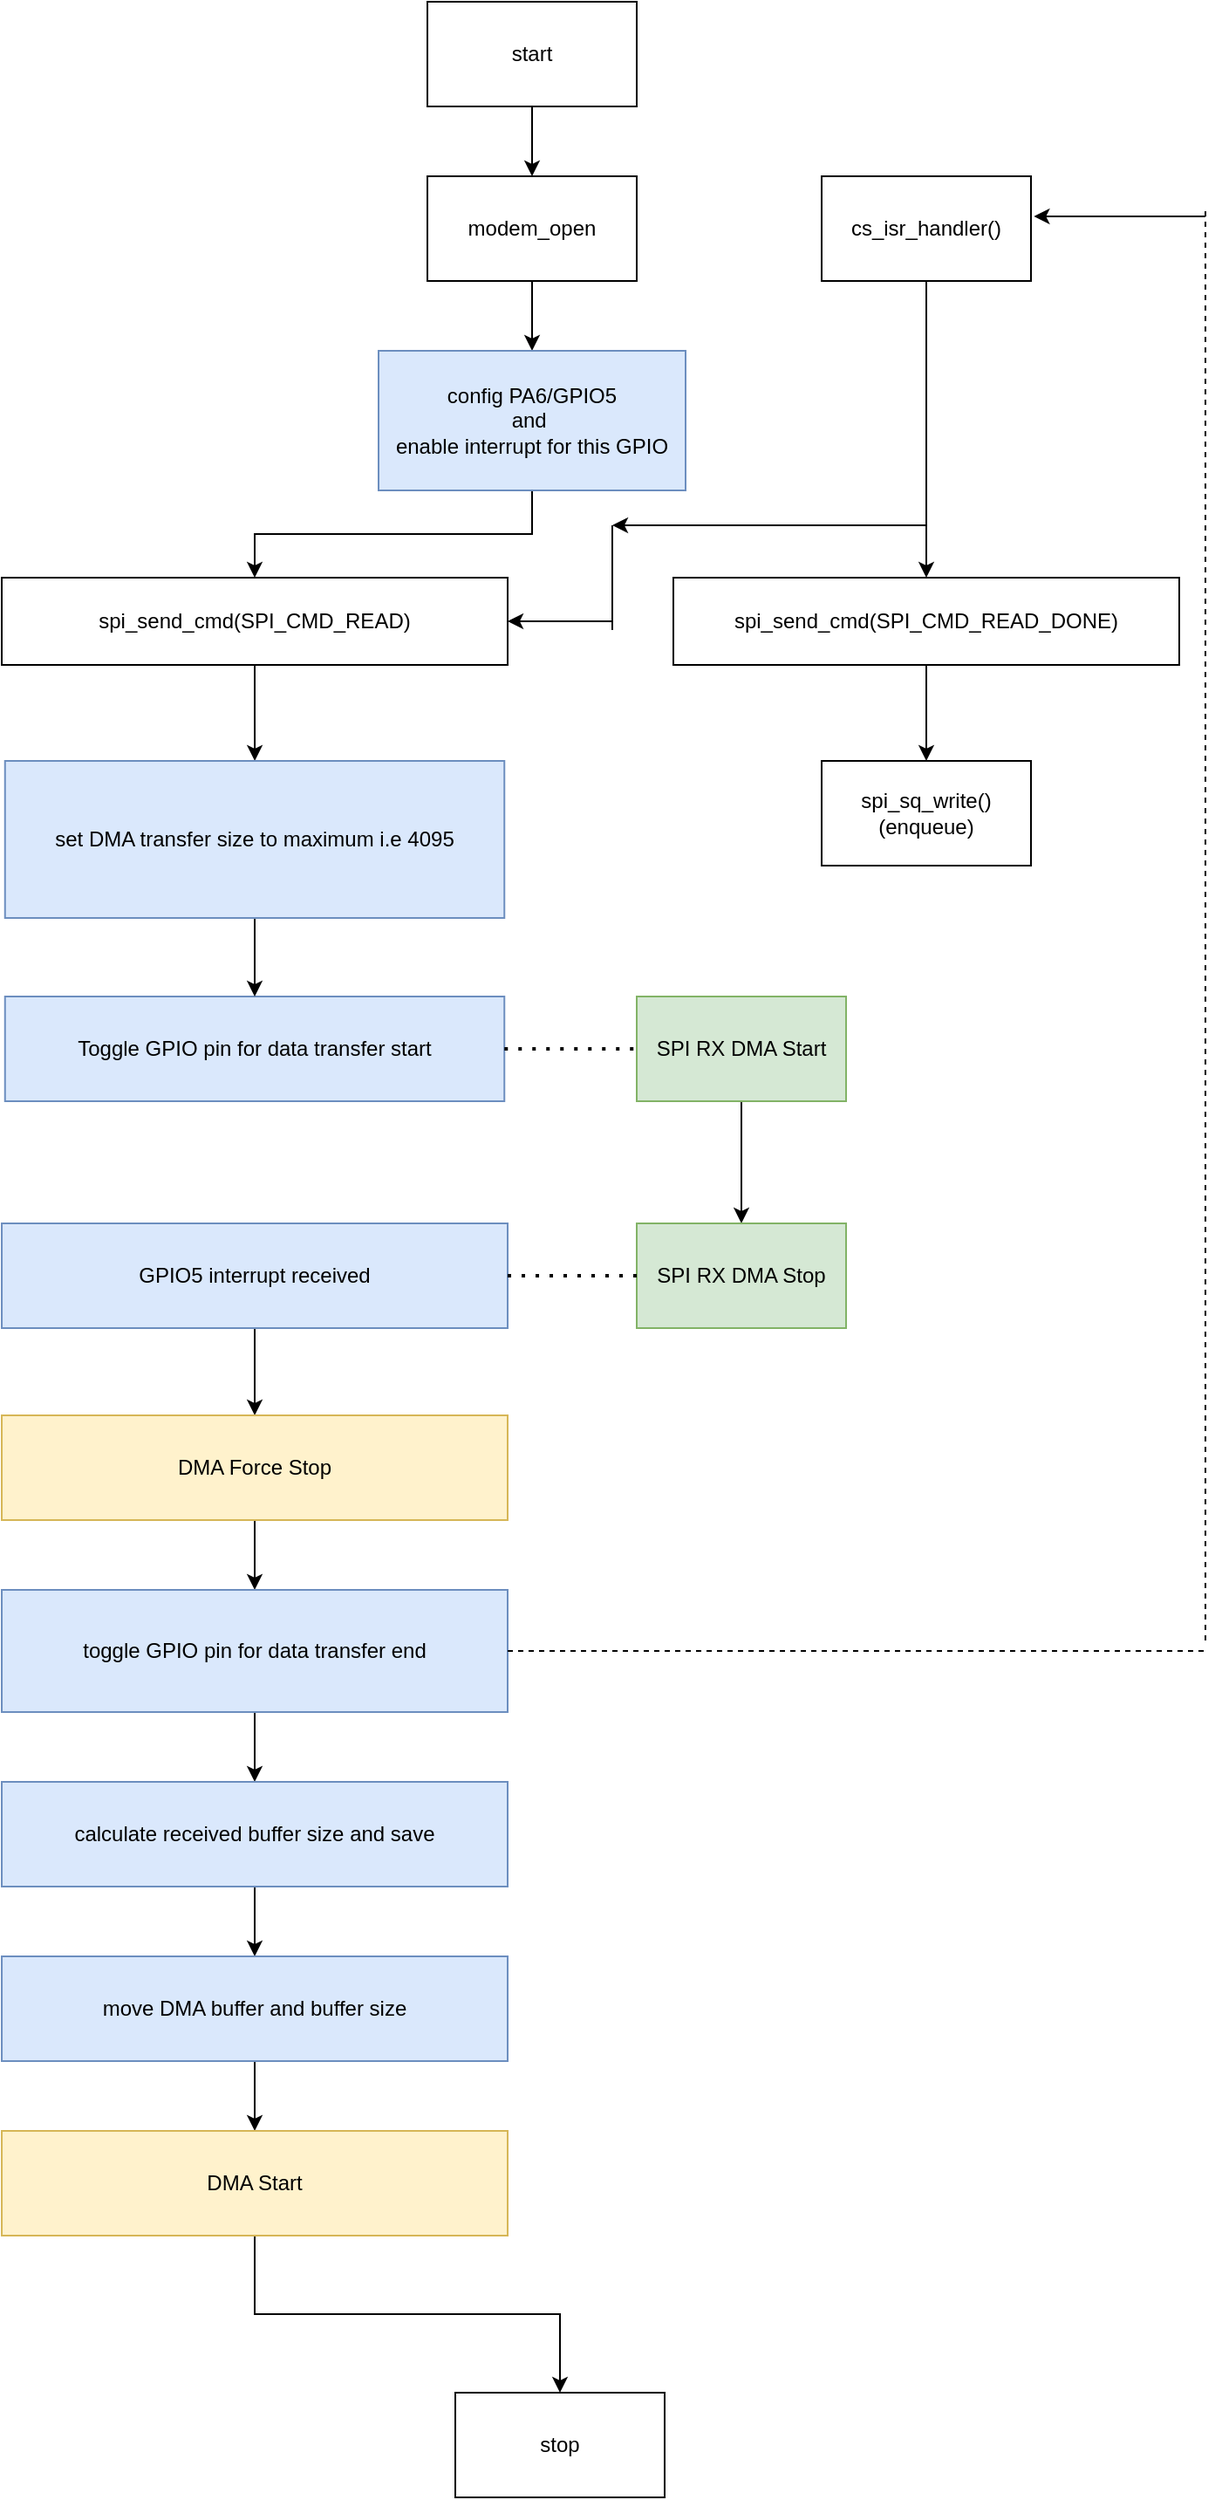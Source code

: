 <mxfile version="24.2.1" type="github">
  <diagram name="Page-1" id="CQZd7gSvVK9HG8uiHv_m">
    <mxGraphModel dx="1221" dy="733" grid="1" gridSize="10" guides="1" tooltips="1" connect="1" arrows="1" fold="1" page="1" pageScale="1" pageWidth="827" pageHeight="1169" math="0" shadow="0">
      <root>
        <mxCell id="0" />
        <mxCell id="1" parent="0" />
        <mxCell id="0A7_gJX32q4vAlVc6kxc-20" value="" style="edgeStyle=orthogonalEdgeStyle;rounded=0;orthogonalLoop=1;jettySize=auto;html=1;" edge="1" parent="1" source="0A7_gJX32q4vAlVc6kxc-1" target="0A7_gJX32q4vAlVc6kxc-2">
          <mxGeometry relative="1" as="geometry" />
        </mxCell>
        <mxCell id="0A7_gJX32q4vAlVc6kxc-1" value="start" style="rounded=0;whiteSpace=wrap;html=1;" vertex="1" parent="1">
          <mxGeometry x="354" y="60" width="120" height="60" as="geometry" />
        </mxCell>
        <mxCell id="0A7_gJX32q4vAlVc6kxc-21" value="" style="edgeStyle=orthogonalEdgeStyle;rounded=0;orthogonalLoop=1;jettySize=auto;html=1;" edge="1" parent="1" source="0A7_gJX32q4vAlVc6kxc-2" target="0A7_gJX32q4vAlVc6kxc-3">
          <mxGeometry relative="1" as="geometry" />
        </mxCell>
        <mxCell id="0A7_gJX32q4vAlVc6kxc-2" value="modem_open" style="rounded=0;whiteSpace=wrap;html=1;" vertex="1" parent="1">
          <mxGeometry x="354" y="160" width="120" height="60" as="geometry" />
        </mxCell>
        <mxCell id="0A7_gJX32q4vAlVc6kxc-22" value="" style="edgeStyle=orthogonalEdgeStyle;rounded=0;orthogonalLoop=1;jettySize=auto;html=1;" edge="1" parent="1" source="0A7_gJX32q4vAlVc6kxc-3" target="0A7_gJX32q4vAlVc6kxc-4">
          <mxGeometry relative="1" as="geometry" />
        </mxCell>
        <mxCell id="0A7_gJX32q4vAlVc6kxc-3" value="config PA6/GPIO5&lt;br&gt;and&amp;nbsp;&lt;br&gt;enable interrupt for this GPIO" style="rounded=0;whiteSpace=wrap;html=1;fillColor=#dae8fc;strokeColor=#6c8ebf;" vertex="1" parent="1">
          <mxGeometry x="326" y="260" width="176" height="80" as="geometry" />
        </mxCell>
        <mxCell id="0A7_gJX32q4vAlVc6kxc-28" value="" style="edgeStyle=orthogonalEdgeStyle;rounded=0;orthogonalLoop=1;jettySize=auto;html=1;" edge="1" parent="1" source="0A7_gJX32q4vAlVc6kxc-4" target="0A7_gJX32q4vAlVc6kxc-8">
          <mxGeometry relative="1" as="geometry" />
        </mxCell>
        <mxCell id="0A7_gJX32q4vAlVc6kxc-4" value="spi_send_cmd(SPI_CMD_READ)" style="rounded=0;whiteSpace=wrap;html=1;" vertex="1" parent="1">
          <mxGeometry x="110" y="390" width="290" height="50" as="geometry" />
        </mxCell>
        <mxCell id="0A7_gJX32q4vAlVc6kxc-27" value="" style="edgeStyle=orthogonalEdgeStyle;rounded=0;orthogonalLoop=1;jettySize=auto;html=1;" edge="1" parent="1" source="0A7_gJX32q4vAlVc6kxc-5" target="0A7_gJX32q4vAlVc6kxc-15">
          <mxGeometry relative="1" as="geometry" />
        </mxCell>
        <mxCell id="0A7_gJX32q4vAlVc6kxc-5" value="spi_send_cmd(SPI_CMD_READ_DONE)" style="rounded=0;whiteSpace=wrap;html=1;" vertex="1" parent="1">
          <mxGeometry x="495" y="390" width="290" height="50" as="geometry" />
        </mxCell>
        <mxCell id="0A7_gJX32q4vAlVc6kxc-23" style="edgeStyle=orthogonalEdgeStyle;rounded=0;orthogonalLoop=1;jettySize=auto;html=1;entryX=0.5;entryY=0;entryDx=0;entryDy=0;" edge="1" parent="1" source="0A7_gJX32q4vAlVc6kxc-6" target="0A7_gJX32q4vAlVc6kxc-5">
          <mxGeometry relative="1" as="geometry" />
        </mxCell>
        <mxCell id="0A7_gJX32q4vAlVc6kxc-6" value="cs_isr_handler()" style="rounded=0;whiteSpace=wrap;html=1;" vertex="1" parent="1">
          <mxGeometry x="580" y="160" width="120" height="60" as="geometry" />
        </mxCell>
        <mxCell id="0A7_gJX32q4vAlVc6kxc-7" value="Toggle GPIO pin for data transfer start" style="rounded=0;whiteSpace=wrap;html=1;fillColor=#dae8fc;strokeColor=#6c8ebf;" vertex="1" parent="1">
          <mxGeometry x="111.88" y="630" width="286.25" height="60" as="geometry" />
        </mxCell>
        <mxCell id="0A7_gJX32q4vAlVc6kxc-29" value="" style="edgeStyle=orthogonalEdgeStyle;rounded=0;orthogonalLoop=1;jettySize=auto;html=1;" edge="1" parent="1" source="0A7_gJX32q4vAlVc6kxc-8" target="0A7_gJX32q4vAlVc6kxc-7">
          <mxGeometry relative="1" as="geometry" />
        </mxCell>
        <mxCell id="0A7_gJX32q4vAlVc6kxc-8" value="set DMA transfer size to maximum i.e 4095" style="rounded=0;whiteSpace=wrap;html=1;fillColor=#dae8fc;strokeColor=#6c8ebf;" vertex="1" parent="1">
          <mxGeometry x="111.88" y="495" width="286.25" height="90" as="geometry" />
        </mxCell>
        <mxCell id="0A7_gJX32q4vAlVc6kxc-40" value="" style="edgeStyle=orthogonalEdgeStyle;rounded=0;orthogonalLoop=1;jettySize=auto;html=1;" edge="1" parent="1" source="0A7_gJX32q4vAlVc6kxc-9" target="0A7_gJX32q4vAlVc6kxc-11">
          <mxGeometry relative="1" as="geometry" />
        </mxCell>
        <mxCell id="0A7_gJX32q4vAlVc6kxc-9" value="SPI RX DMA Start" style="rounded=0;whiteSpace=wrap;html=1;fillColor=#d5e8d4;strokeColor=#82b366;" vertex="1" parent="1">
          <mxGeometry x="474" y="630" width="120" height="60" as="geometry" />
        </mxCell>
        <mxCell id="0A7_gJX32q4vAlVc6kxc-11" value="SPI RX DMA Stop" style="rounded=0;whiteSpace=wrap;html=1;fillColor=#d5e8d4;strokeColor=#82b366;" vertex="1" parent="1">
          <mxGeometry x="474" y="760" width="120" height="60" as="geometry" />
        </mxCell>
        <mxCell id="0A7_gJX32q4vAlVc6kxc-31" value="" style="edgeStyle=orthogonalEdgeStyle;rounded=0;orthogonalLoop=1;jettySize=auto;html=1;" edge="1" parent="1" source="0A7_gJX32q4vAlVc6kxc-12" target="0A7_gJX32q4vAlVc6kxc-13">
          <mxGeometry relative="1" as="geometry" />
        </mxCell>
        <mxCell id="0A7_gJX32q4vAlVc6kxc-12" value="GPIO5 interrupt received" style="rounded=0;whiteSpace=wrap;html=1;fillColor=#dae8fc;strokeColor=#6c8ebf;" vertex="1" parent="1">
          <mxGeometry x="110.01" y="760" width="290" height="60" as="geometry" />
        </mxCell>
        <mxCell id="0A7_gJX32q4vAlVc6kxc-32" value="" style="edgeStyle=orthogonalEdgeStyle;rounded=0;orthogonalLoop=1;jettySize=auto;html=1;" edge="1" parent="1" source="0A7_gJX32q4vAlVc6kxc-13" target="0A7_gJX32q4vAlVc6kxc-14">
          <mxGeometry relative="1" as="geometry" />
        </mxCell>
        <mxCell id="0A7_gJX32q4vAlVc6kxc-13" value="DMA Force Stop" style="rounded=0;whiteSpace=wrap;html=1;fillColor=#fff2cc;strokeColor=#d6b656;" vertex="1" parent="1">
          <mxGeometry x="110" y="870" width="290" height="60" as="geometry" />
        </mxCell>
        <mxCell id="0A7_gJX32q4vAlVc6kxc-33" value="" style="edgeStyle=orthogonalEdgeStyle;rounded=0;orthogonalLoop=1;jettySize=auto;html=1;" edge="1" parent="1" source="0A7_gJX32q4vAlVc6kxc-14" target="0A7_gJX32q4vAlVc6kxc-16">
          <mxGeometry relative="1" as="geometry" />
        </mxCell>
        <mxCell id="0A7_gJX32q4vAlVc6kxc-14" value="toggle GPIO pin for data transfer end" style="rounded=0;whiteSpace=wrap;html=1;fillColor=#dae8fc;strokeColor=#6c8ebf;" vertex="1" parent="1">
          <mxGeometry x="110" y="970" width="290" height="70" as="geometry" />
        </mxCell>
        <mxCell id="0A7_gJX32q4vAlVc6kxc-15" value="spi_sq_write()&lt;br&gt;(enqueue)" style="rounded=0;whiteSpace=wrap;html=1;" vertex="1" parent="1">
          <mxGeometry x="580" y="495" width="120" height="60" as="geometry" />
        </mxCell>
        <mxCell id="0A7_gJX32q4vAlVc6kxc-34" value="" style="edgeStyle=orthogonalEdgeStyle;rounded=0;orthogonalLoop=1;jettySize=auto;html=1;" edge="1" parent="1" source="0A7_gJX32q4vAlVc6kxc-16" target="0A7_gJX32q4vAlVc6kxc-17">
          <mxGeometry relative="1" as="geometry" />
        </mxCell>
        <mxCell id="0A7_gJX32q4vAlVc6kxc-16" value="calculate received buffer size and save" style="rounded=0;whiteSpace=wrap;html=1;fillColor=#dae8fc;strokeColor=#6c8ebf;" vertex="1" parent="1">
          <mxGeometry x="110" y="1080" width="290" height="60" as="geometry" />
        </mxCell>
        <mxCell id="0A7_gJX32q4vAlVc6kxc-35" value="" style="edgeStyle=orthogonalEdgeStyle;rounded=0;orthogonalLoop=1;jettySize=auto;html=1;" edge="1" parent="1" source="0A7_gJX32q4vAlVc6kxc-17" target="0A7_gJX32q4vAlVc6kxc-18">
          <mxGeometry relative="1" as="geometry" />
        </mxCell>
        <mxCell id="0A7_gJX32q4vAlVc6kxc-17" value="move DMA buffer and buffer size" style="rounded=0;whiteSpace=wrap;html=1;fillColor=#dae8fc;strokeColor=#6c8ebf;" vertex="1" parent="1">
          <mxGeometry x="110.01" y="1180" width="290" height="60" as="geometry" />
        </mxCell>
        <mxCell id="0A7_gJX32q4vAlVc6kxc-36" value="" style="edgeStyle=orthogonalEdgeStyle;rounded=0;orthogonalLoop=1;jettySize=auto;html=1;" edge="1" parent="1" source="0A7_gJX32q4vAlVc6kxc-18" target="0A7_gJX32q4vAlVc6kxc-19">
          <mxGeometry relative="1" as="geometry" />
        </mxCell>
        <mxCell id="0A7_gJX32q4vAlVc6kxc-18" value="DMA Start" style="rounded=0;whiteSpace=wrap;html=1;fillColor=#fff2cc;strokeColor=#d6b656;" vertex="1" parent="1">
          <mxGeometry x="110.01" y="1280" width="290" height="60" as="geometry" />
        </mxCell>
        <mxCell id="0A7_gJX32q4vAlVc6kxc-19" value="stop" style="rounded=0;whiteSpace=wrap;html=1;" vertex="1" parent="1">
          <mxGeometry x="370" y="1430" width="120" height="60" as="geometry" />
        </mxCell>
        <mxCell id="0A7_gJX32q4vAlVc6kxc-24" value="" style="endArrow=classic;html=1;rounded=0;" edge="1" parent="1">
          <mxGeometry width="50" height="50" relative="1" as="geometry">
            <mxPoint x="640" y="360" as="sourcePoint" />
            <mxPoint x="460" y="360" as="targetPoint" />
          </mxGeometry>
        </mxCell>
        <mxCell id="0A7_gJX32q4vAlVc6kxc-25" value="" style="endArrow=classic;html=1;rounded=0;entryX=1;entryY=0.5;entryDx=0;entryDy=0;" edge="1" parent="1" target="0A7_gJX32q4vAlVc6kxc-4">
          <mxGeometry width="50" height="50" relative="1" as="geometry">
            <mxPoint x="460" y="415" as="sourcePoint" />
            <mxPoint x="490" y="340" as="targetPoint" />
          </mxGeometry>
        </mxCell>
        <mxCell id="0A7_gJX32q4vAlVc6kxc-26" value="" style="endArrow=none;html=1;rounded=0;" edge="1" parent="1">
          <mxGeometry width="50" height="50" relative="1" as="geometry">
            <mxPoint x="460" y="420" as="sourcePoint" />
            <mxPoint x="460" y="360" as="targetPoint" />
          </mxGeometry>
        </mxCell>
        <mxCell id="0A7_gJX32q4vAlVc6kxc-38" value="" style="endArrow=none;dashed=1;html=1;dashPattern=1 3;strokeWidth=2;rounded=0;exitX=1;exitY=0.5;exitDx=0;exitDy=0;entryX=0;entryY=0.5;entryDx=0;entryDy=0;" edge="1" parent="1" source="0A7_gJX32q4vAlVc6kxc-7" target="0A7_gJX32q4vAlVc6kxc-9">
          <mxGeometry width="50" height="50" relative="1" as="geometry">
            <mxPoint x="410" y="680" as="sourcePoint" />
            <mxPoint x="460" y="630" as="targetPoint" />
          </mxGeometry>
        </mxCell>
        <mxCell id="0A7_gJX32q4vAlVc6kxc-39" value="" style="endArrow=none;dashed=1;html=1;dashPattern=1 3;strokeWidth=2;rounded=0;exitX=1;exitY=0.5;exitDx=0;exitDy=0;entryX=0;entryY=0.5;entryDx=0;entryDy=0;" edge="1" parent="1" source="0A7_gJX32q4vAlVc6kxc-12" target="0A7_gJX32q4vAlVc6kxc-11">
          <mxGeometry width="50" height="50" relative="1" as="geometry">
            <mxPoint x="410" y="680" as="sourcePoint" />
            <mxPoint x="460" y="630" as="targetPoint" />
          </mxGeometry>
        </mxCell>
        <mxCell id="0A7_gJX32q4vAlVc6kxc-41" value="" style="endArrow=none;dashed=1;html=1;rounded=0;exitX=1;exitY=0.5;exitDx=0;exitDy=0;" edge="1" parent="1" source="0A7_gJX32q4vAlVc6kxc-14">
          <mxGeometry width="50" height="50" relative="1" as="geometry">
            <mxPoint x="480" y="1140" as="sourcePoint" />
            <mxPoint x="800" y="1005" as="targetPoint" />
          </mxGeometry>
        </mxCell>
        <mxCell id="0A7_gJX32q4vAlVc6kxc-42" value="" style="endArrow=none;dashed=1;html=1;rounded=0;" edge="1" parent="1">
          <mxGeometry width="50" height="50" relative="1" as="geometry">
            <mxPoint x="800" y="180" as="sourcePoint" />
            <mxPoint x="800" y="1000" as="targetPoint" />
          </mxGeometry>
        </mxCell>
        <mxCell id="0A7_gJX32q4vAlVc6kxc-45" value="" style="endArrow=classic;html=1;rounded=0;entryX=1.014;entryY=0.383;entryDx=0;entryDy=0;entryPerimeter=0;" edge="1" parent="1" target="0A7_gJX32q4vAlVc6kxc-6">
          <mxGeometry width="50" height="50" relative="1" as="geometry">
            <mxPoint x="800" y="183" as="sourcePoint" />
            <mxPoint x="610" y="140" as="targetPoint" />
          </mxGeometry>
        </mxCell>
      </root>
    </mxGraphModel>
  </diagram>
</mxfile>
